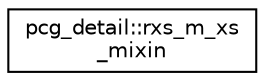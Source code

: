 digraph "Graphical Class Hierarchy"
{
 // LATEX_PDF_SIZE
  edge [fontname="Helvetica",fontsize="10",labelfontname="Helvetica",labelfontsize="10"];
  node [fontname="Helvetica",fontsize="10",shape=record];
  rankdir="LR";
  Node0 [label="pcg_detail::rxs_m_xs\l_mixin",height=0.2,width=0.4,color="black", fillcolor="white", style="filled",URL="$structpcg__detail_1_1rxs__m__xs__mixin.html",tooltip=" "];
}
